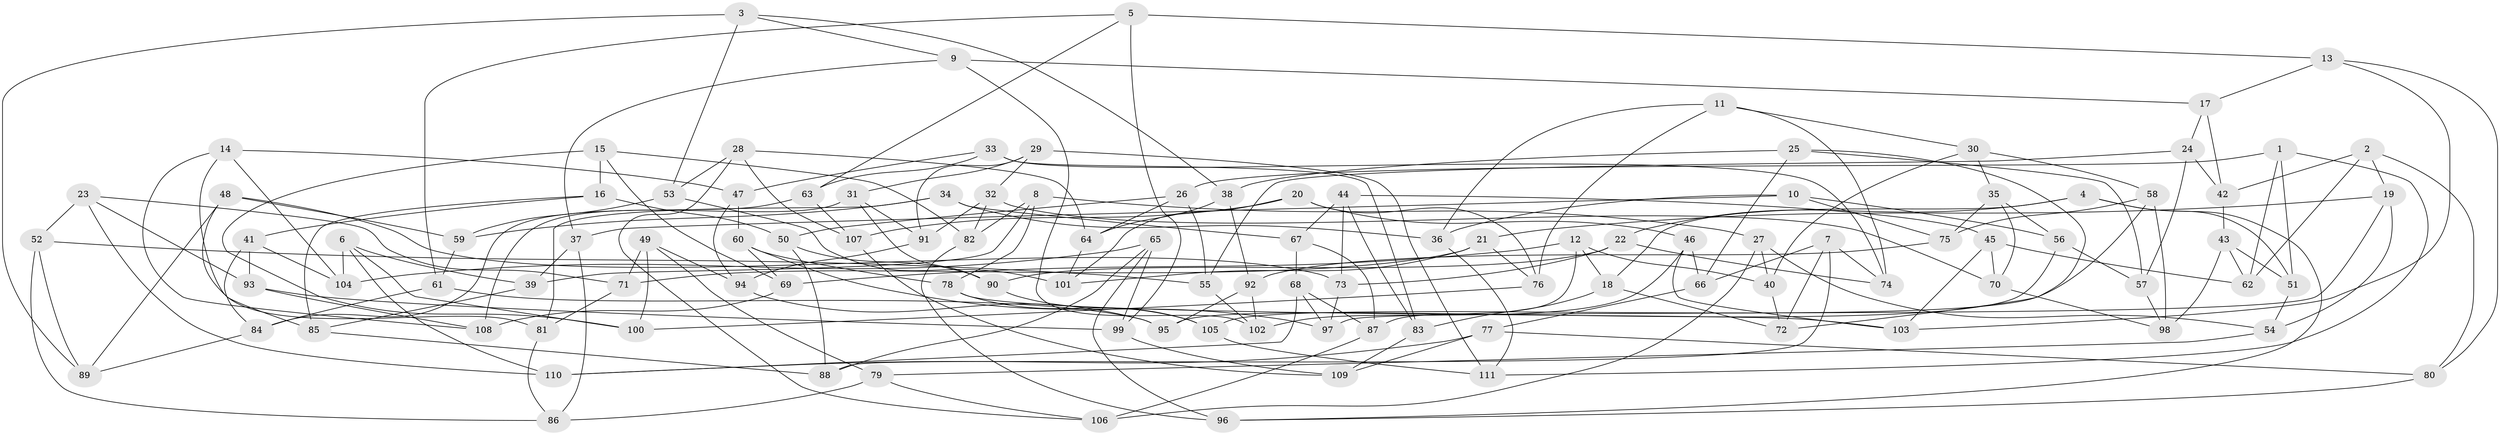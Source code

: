 // coarse degree distribution, {4: 0.5584415584415584, 6: 0.4155844155844156, 5: 0.025974025974025976}
// Generated by graph-tools (version 1.1) at 2025/52/02/27/25 19:52:27]
// undirected, 111 vertices, 222 edges
graph export_dot {
graph [start="1"]
  node [color=gray90,style=filled];
  1;
  2;
  3;
  4;
  5;
  6;
  7;
  8;
  9;
  10;
  11;
  12;
  13;
  14;
  15;
  16;
  17;
  18;
  19;
  20;
  21;
  22;
  23;
  24;
  25;
  26;
  27;
  28;
  29;
  30;
  31;
  32;
  33;
  34;
  35;
  36;
  37;
  38;
  39;
  40;
  41;
  42;
  43;
  44;
  45;
  46;
  47;
  48;
  49;
  50;
  51;
  52;
  53;
  54;
  55;
  56;
  57;
  58;
  59;
  60;
  61;
  62;
  63;
  64;
  65;
  66;
  67;
  68;
  69;
  70;
  71;
  72;
  73;
  74;
  75;
  76;
  77;
  78;
  79;
  80;
  81;
  82;
  83;
  84;
  85;
  86;
  87;
  88;
  89;
  90;
  91;
  92;
  93;
  94;
  95;
  96;
  97;
  98;
  99;
  100;
  101;
  102;
  103;
  104;
  105;
  106;
  107;
  108;
  109;
  110;
  111;
  1 -- 111;
  1 -- 51;
  1 -- 26;
  1 -- 62;
  2 -- 80;
  2 -- 62;
  2 -- 19;
  2 -- 42;
  3 -- 38;
  3 -- 89;
  3 -- 53;
  3 -- 9;
  4 -- 96;
  4 -- 51;
  4 -- 22;
  4 -- 18;
  5 -- 13;
  5 -- 63;
  5 -- 99;
  5 -- 61;
  6 -- 110;
  6 -- 39;
  6 -- 100;
  6 -- 104;
  7 -- 74;
  7 -- 66;
  7 -- 72;
  7 -- 88;
  8 -- 82;
  8 -- 27;
  8 -- 39;
  8 -- 78;
  9 -- 102;
  9 -- 37;
  9 -- 17;
  10 -- 75;
  10 -- 56;
  10 -- 37;
  10 -- 36;
  11 -- 74;
  11 -- 76;
  11 -- 36;
  11 -- 30;
  12 -- 40;
  12 -- 87;
  12 -- 69;
  12 -- 18;
  13 -- 103;
  13 -- 80;
  13 -- 17;
  14 -- 108;
  14 -- 81;
  14 -- 47;
  14 -- 104;
  15 -- 69;
  15 -- 82;
  15 -- 100;
  15 -- 16;
  16 -- 85;
  16 -- 41;
  16 -- 50;
  17 -- 24;
  17 -- 42;
  18 -- 83;
  18 -- 72;
  19 -- 97;
  19 -- 54;
  19 -- 21;
  20 -- 46;
  20 -- 101;
  20 -- 76;
  20 -- 107;
  21 -- 101;
  21 -- 71;
  21 -- 76;
  22 -- 90;
  22 -- 74;
  22 -- 73;
  23 -- 52;
  23 -- 71;
  23 -- 93;
  23 -- 110;
  24 -- 55;
  24 -- 42;
  24 -- 57;
  25 -- 57;
  25 -- 72;
  25 -- 38;
  25 -- 66;
  26 -- 64;
  26 -- 55;
  26 -- 50;
  27 -- 54;
  27 -- 40;
  27 -- 106;
  28 -- 64;
  28 -- 53;
  28 -- 106;
  28 -- 107;
  29 -- 91;
  29 -- 111;
  29 -- 32;
  29 -- 31;
  30 -- 35;
  30 -- 58;
  30 -- 40;
  31 -- 90;
  31 -- 91;
  31 -- 108;
  32 -- 70;
  32 -- 82;
  32 -- 91;
  33 -- 83;
  33 -- 47;
  33 -- 74;
  33 -- 63;
  34 -- 59;
  34 -- 67;
  34 -- 36;
  34 -- 81;
  35 -- 56;
  35 -- 75;
  35 -- 70;
  36 -- 111;
  37 -- 39;
  37 -- 86;
  38 -- 64;
  38 -- 92;
  39 -- 85;
  40 -- 72;
  41 -- 104;
  41 -- 84;
  41 -- 93;
  42 -- 43;
  43 -- 98;
  43 -- 62;
  43 -- 51;
  44 -- 45;
  44 -- 73;
  44 -- 67;
  44 -- 83;
  45 -- 103;
  45 -- 62;
  45 -- 70;
  46 -- 103;
  46 -- 66;
  46 -- 102;
  47 -- 94;
  47 -- 60;
  48 -- 59;
  48 -- 73;
  48 -- 85;
  48 -- 89;
  49 -- 100;
  49 -- 94;
  49 -- 79;
  49 -- 71;
  50 -- 90;
  50 -- 88;
  51 -- 54;
  52 -- 89;
  52 -- 86;
  52 -- 55;
  53 -- 59;
  53 -- 101;
  54 -- 79;
  55 -- 102;
  56 -- 57;
  56 -- 95;
  57 -- 98;
  58 -- 75;
  58 -- 105;
  58 -- 98;
  59 -- 61;
  60 -- 69;
  60 -- 78;
  60 -- 97;
  61 -- 95;
  61 -- 84;
  63 -- 107;
  63 -- 84;
  64 -- 101;
  65 -- 99;
  65 -- 104;
  65 -- 88;
  65 -- 96;
  66 -- 77;
  67 -- 87;
  67 -- 68;
  68 -- 87;
  68 -- 110;
  68 -- 97;
  69 -- 108;
  70 -- 98;
  71 -- 81;
  73 -- 97;
  75 -- 92;
  76 -- 100;
  77 -- 80;
  77 -- 110;
  77 -- 109;
  78 -- 103;
  78 -- 105;
  79 -- 86;
  79 -- 106;
  80 -- 96;
  81 -- 86;
  82 -- 96;
  83 -- 109;
  84 -- 89;
  85 -- 88;
  87 -- 106;
  90 -- 105;
  91 -- 94;
  92 -- 95;
  92 -- 102;
  93 -- 108;
  93 -- 99;
  94 -- 95;
  99 -- 109;
  105 -- 111;
  107 -- 109;
}
